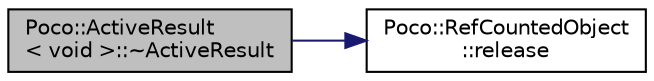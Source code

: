 digraph "Poco::ActiveResult&lt; void &gt;::~ActiveResult"
{
 // LATEX_PDF_SIZE
  edge [fontname="Helvetica",fontsize="10",labelfontname="Helvetica",labelfontsize="10"];
  node [fontname="Helvetica",fontsize="10",shape=record];
  rankdir="LR";
  Node1 [label="Poco::ActiveResult\l\< void \>::~ActiveResult",height=0.2,width=0.4,color="black", fillcolor="grey75", style="filled", fontcolor="black",tooltip="Destroys the result."];
  Node1 -> Node2 [color="midnightblue",fontsize="10",style="solid"];
  Node2 [label="Poco::RefCountedObject\l::release",height=0.2,width=0.4,color="black", fillcolor="white", style="filled",URL="$classPoco_1_1RefCountedObject.html#a14bf204923a6ba4b97df6f8fdb9deb72",tooltip="Increments the object's reference count."];
}
